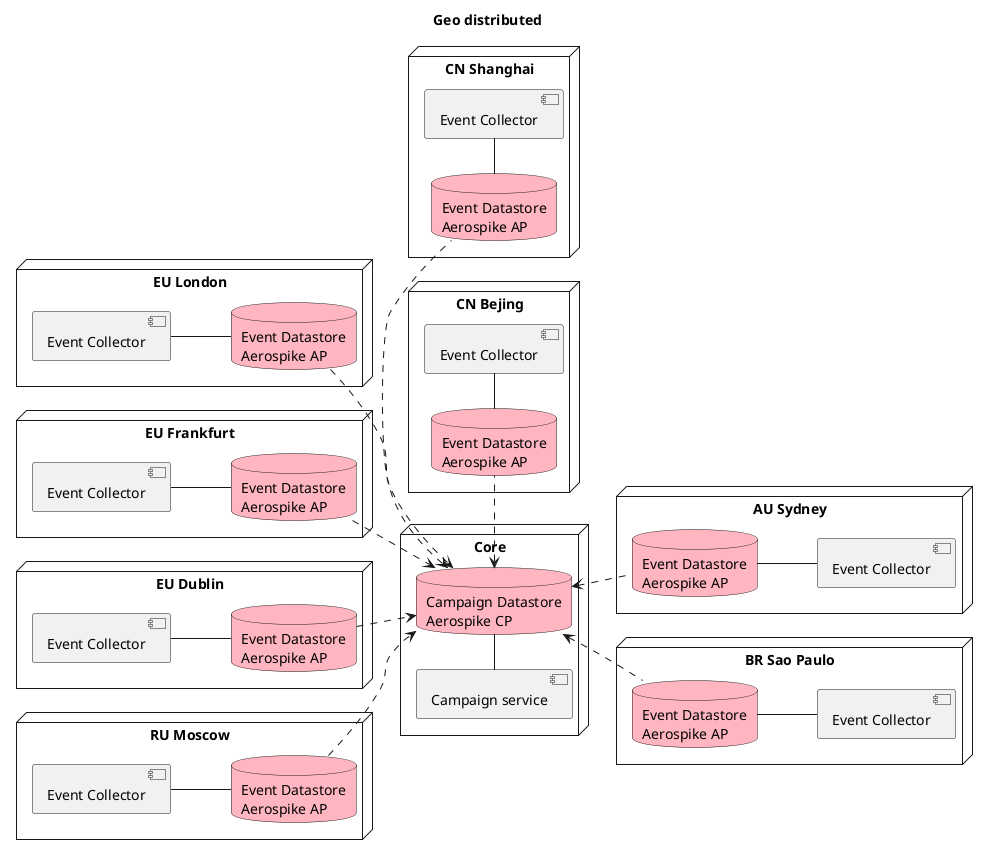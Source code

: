 @startuml
skinparam componentStyle uml2
left to right direction
title Geo distributed 
node "Core" {
    component "Campaign service" as campaignService
    database "Campaign Datastore\nAerospike CP" as coreAS #LightPink
    campaignService -right- coreAS
}
node "EU London" {
    component "Event Collector" as eventEUuk
    database "Event Datastore\nAerospike AP" as edgeEUuk #LightPink
    eventEUuk -- edgeEUuk
}
node "EU Frankfurt" {
    component "Event Collector" as eventEUde
    database "Event Datastore\nAerospike AP" as edgeEUde #LightPink
    eventEUde -- edgeEUde
}
together {
node "CN Shanghai" {
    component "Event Collector" as eventCNsh
    database "Event Datastore\nAerospike AP" as edgeCNsh #LightPink
    eventCNsh -l- edgeCNsh
}
node "CN Bejing" {
    component "Event Collector" as eventCNbj
    database "Event Datastore\nAerospike AP" as edgeCNbj #LightPink
    eventCNbj -l- edgeCNbj
}
}
node "EU Dublin" {
    component "Event Collector" as eventEUis
    database "Event Datastore\nAerospike AP" as edgeEUis #LightPink
    eventEUis -- edgeEUis
}
node "RU Moscow" {
    component "Event Collector" as eventRUmc
    database "Event Datastore\nAerospike AP" as edgeRUmc #LightPink
    eventRUmc -- edgeRUmc
}

node "AU Sydney" {
    component "Event Collector" as eventAUsy
    database "Event Datastore\nAerospike AP" as edgeAUsy #LightPink
    eventAUsy -u- edgeAUsy
}
node "BR Sao Paulo" {
    component "Event Collector" as eventBRsp
    database "Event Datastore\nAerospike AP" as edgeBRsp #LightPink
    eventBRsp -u- edgeBRsp
}

edgeCNsh .l.> coreAS
edgeCNbj .l.> coreAS

edgeEUis .d.> coreAS
edgeEUde .d.> coreAS
edgeEUuk .d.> coreAS


edgeRUmc .d.> coreAS

coreAS <.. edgeAUsy
coreAS <.. edgeBRsp

@enduml